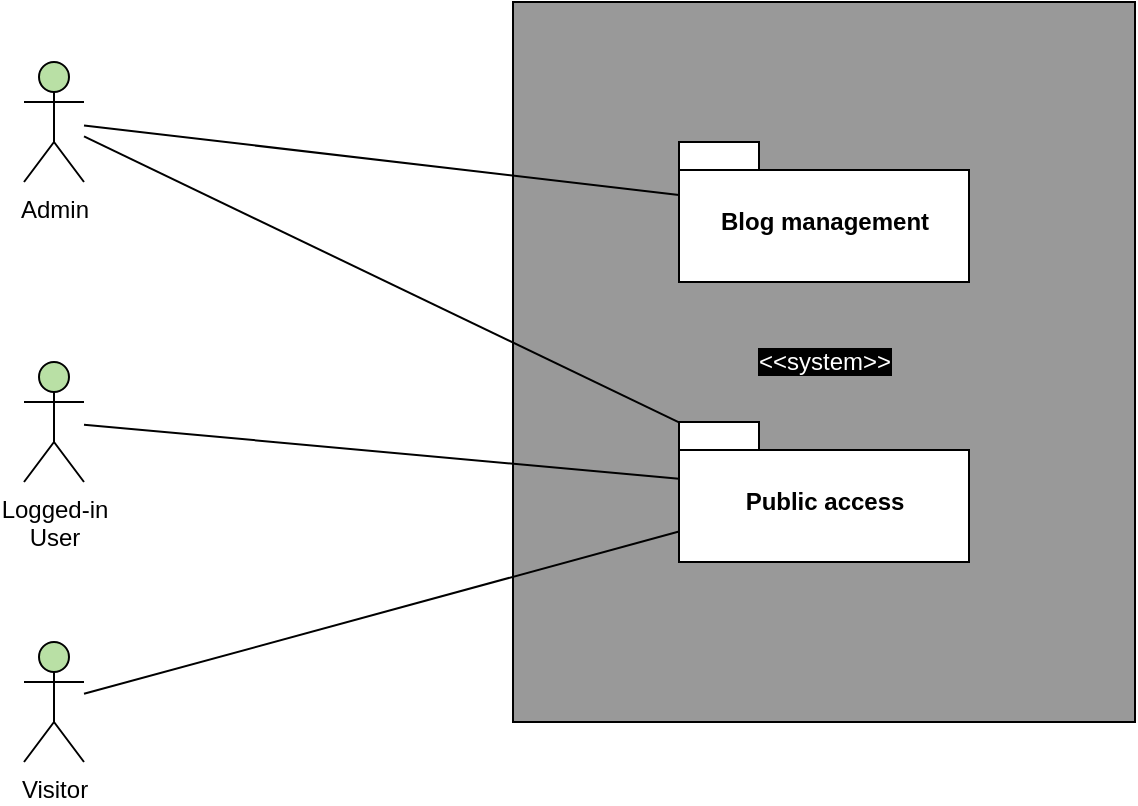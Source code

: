 <mxfile version="13.0.3" type="device"><diagram id="q2q2nR5vr63tVJYibDEF" name="Page-1"><mxGraphModel dx="1086" dy="806" grid="1" gridSize="10" guides="1" tooltips="1" connect="1" arrows="1" fold="1" page="1" pageScale="1" pageWidth="827" pageHeight="1169" math="0" shadow="0"><root><mxCell id="0"/><mxCell id="1" parent="0"/><mxCell id="jXbF5ZpdBo2vzl8GoIwa-2" value="&lt;span style=&quot;background-color: rgb(0 , 0 , 0)&quot;&gt;&lt;font color=&quot;#ffffff&quot;&gt;&amp;lt;&amp;lt;system&amp;gt;&amp;gt;&lt;/font&gt;&lt;/span&gt;" style="html=1;fillColor=#999999;" parent="1" vertex="1"><mxGeometry x="324.5" y="10" width="311" height="360" as="geometry"/></mxCell><mxCell id="6L1fSz4X-xeIo3S25jwt-7" value="Blog management" style="shape=folder;fontStyle=1;spacingTop=10;tabWidth=40;tabHeight=14;tabPosition=left;html=1;" parent="1" vertex="1"><mxGeometry x="407.5" y="80" width="145" height="70" as="geometry"/></mxCell><mxCell id="6L1fSz4X-xeIo3S25jwt-8" value="Public access" style="shape=folder;fontStyle=1;spacingTop=10;tabWidth=40;tabHeight=14;tabPosition=left;html=1;" parent="1" vertex="1"><mxGeometry x="407.5" y="220" width="145" height="70" as="geometry"/></mxCell><mxCell id="6L1fSz4X-xeIo3S25jwt-9" value="" style="endArrow=none;html=1;" parent="1" source="jXbF5ZpdBo2vzl8GoIwa-8" target="6L1fSz4X-xeIo3S25jwt-7" edge="1"><mxGeometry width="50" height="50" relative="1" as="geometry"><mxPoint x="110" y="81.364" as="sourcePoint"/><mxPoint x="240" y="100" as="targetPoint"/></mxGeometry></mxCell><mxCell id="6L1fSz4X-xeIo3S25jwt-11" value="" style="endArrow=none;html=1;" parent="1" source="jXbF5ZpdBo2vzl8GoIwa-10" target="6L1fSz4X-xeIo3S25jwt-8" edge="1"><mxGeometry width="50" height="50" relative="1" as="geometry"><mxPoint x="110" y="327.078" as="sourcePoint"/><mxPoint x="427.5" y="128.409" as="targetPoint"/></mxGeometry></mxCell><mxCell id="6L1fSz4X-xeIo3S25jwt-12" value="" style="endArrow=none;html=1;" parent="1" source="jXbF5ZpdBo2vzl8GoIwa-8" target="6L1fSz4X-xeIo3S25jwt-8" edge="1"><mxGeometry width="50" height="50" relative="1" as="geometry"><mxPoint x="110" y="86.818" as="sourcePoint"/><mxPoint x="437.5" y="138.409" as="targetPoint"/></mxGeometry></mxCell><mxCell id="jXbF5ZpdBo2vzl8GoIwa-8" value="Admin" style="shape=umlActor;verticalLabelPosition=bottom;labelBackgroundColor=#ffffff;verticalAlign=top;html=1;fillColor=#B9E0A5;" parent="1" vertex="1"><mxGeometry x="80" y="40" width="30" height="60" as="geometry"/></mxCell><mxCell id="jXbF5ZpdBo2vzl8GoIwa-10" value="Visitor" style="shape=umlActor;verticalLabelPosition=bottom;labelBackgroundColor=#ffffff;verticalAlign=top;html=1;fillColor=#B9E0A5;" parent="1" vertex="1"><mxGeometry x="80" y="330" width="30" height="60" as="geometry"/></mxCell><mxCell id="jXbF5ZpdBo2vzl8GoIwa-11" value="Logged-in&lt;br&gt;User" style="shape=umlActor;verticalLabelPosition=bottom;labelBackgroundColor=#ffffff;verticalAlign=top;html=1;fillColor=#B9E0A5;" parent="1" vertex="1"><mxGeometry x="80" y="190" width="30" height="60" as="geometry"/></mxCell><mxCell id="jXbF5ZpdBo2vzl8GoIwa-12" value="" style="endArrow=none;html=1;" parent="1" source="jXbF5ZpdBo2vzl8GoIwa-11" target="6L1fSz4X-xeIo3S25jwt-8" edge="1"><mxGeometry width="50" height="50" relative="1" as="geometry"><mxPoint x="120" y="365.909" as="sourcePoint"/><mxPoint x="417.5" y="284.773" as="targetPoint"/></mxGeometry></mxCell></root></mxGraphModel></diagram></mxfile>